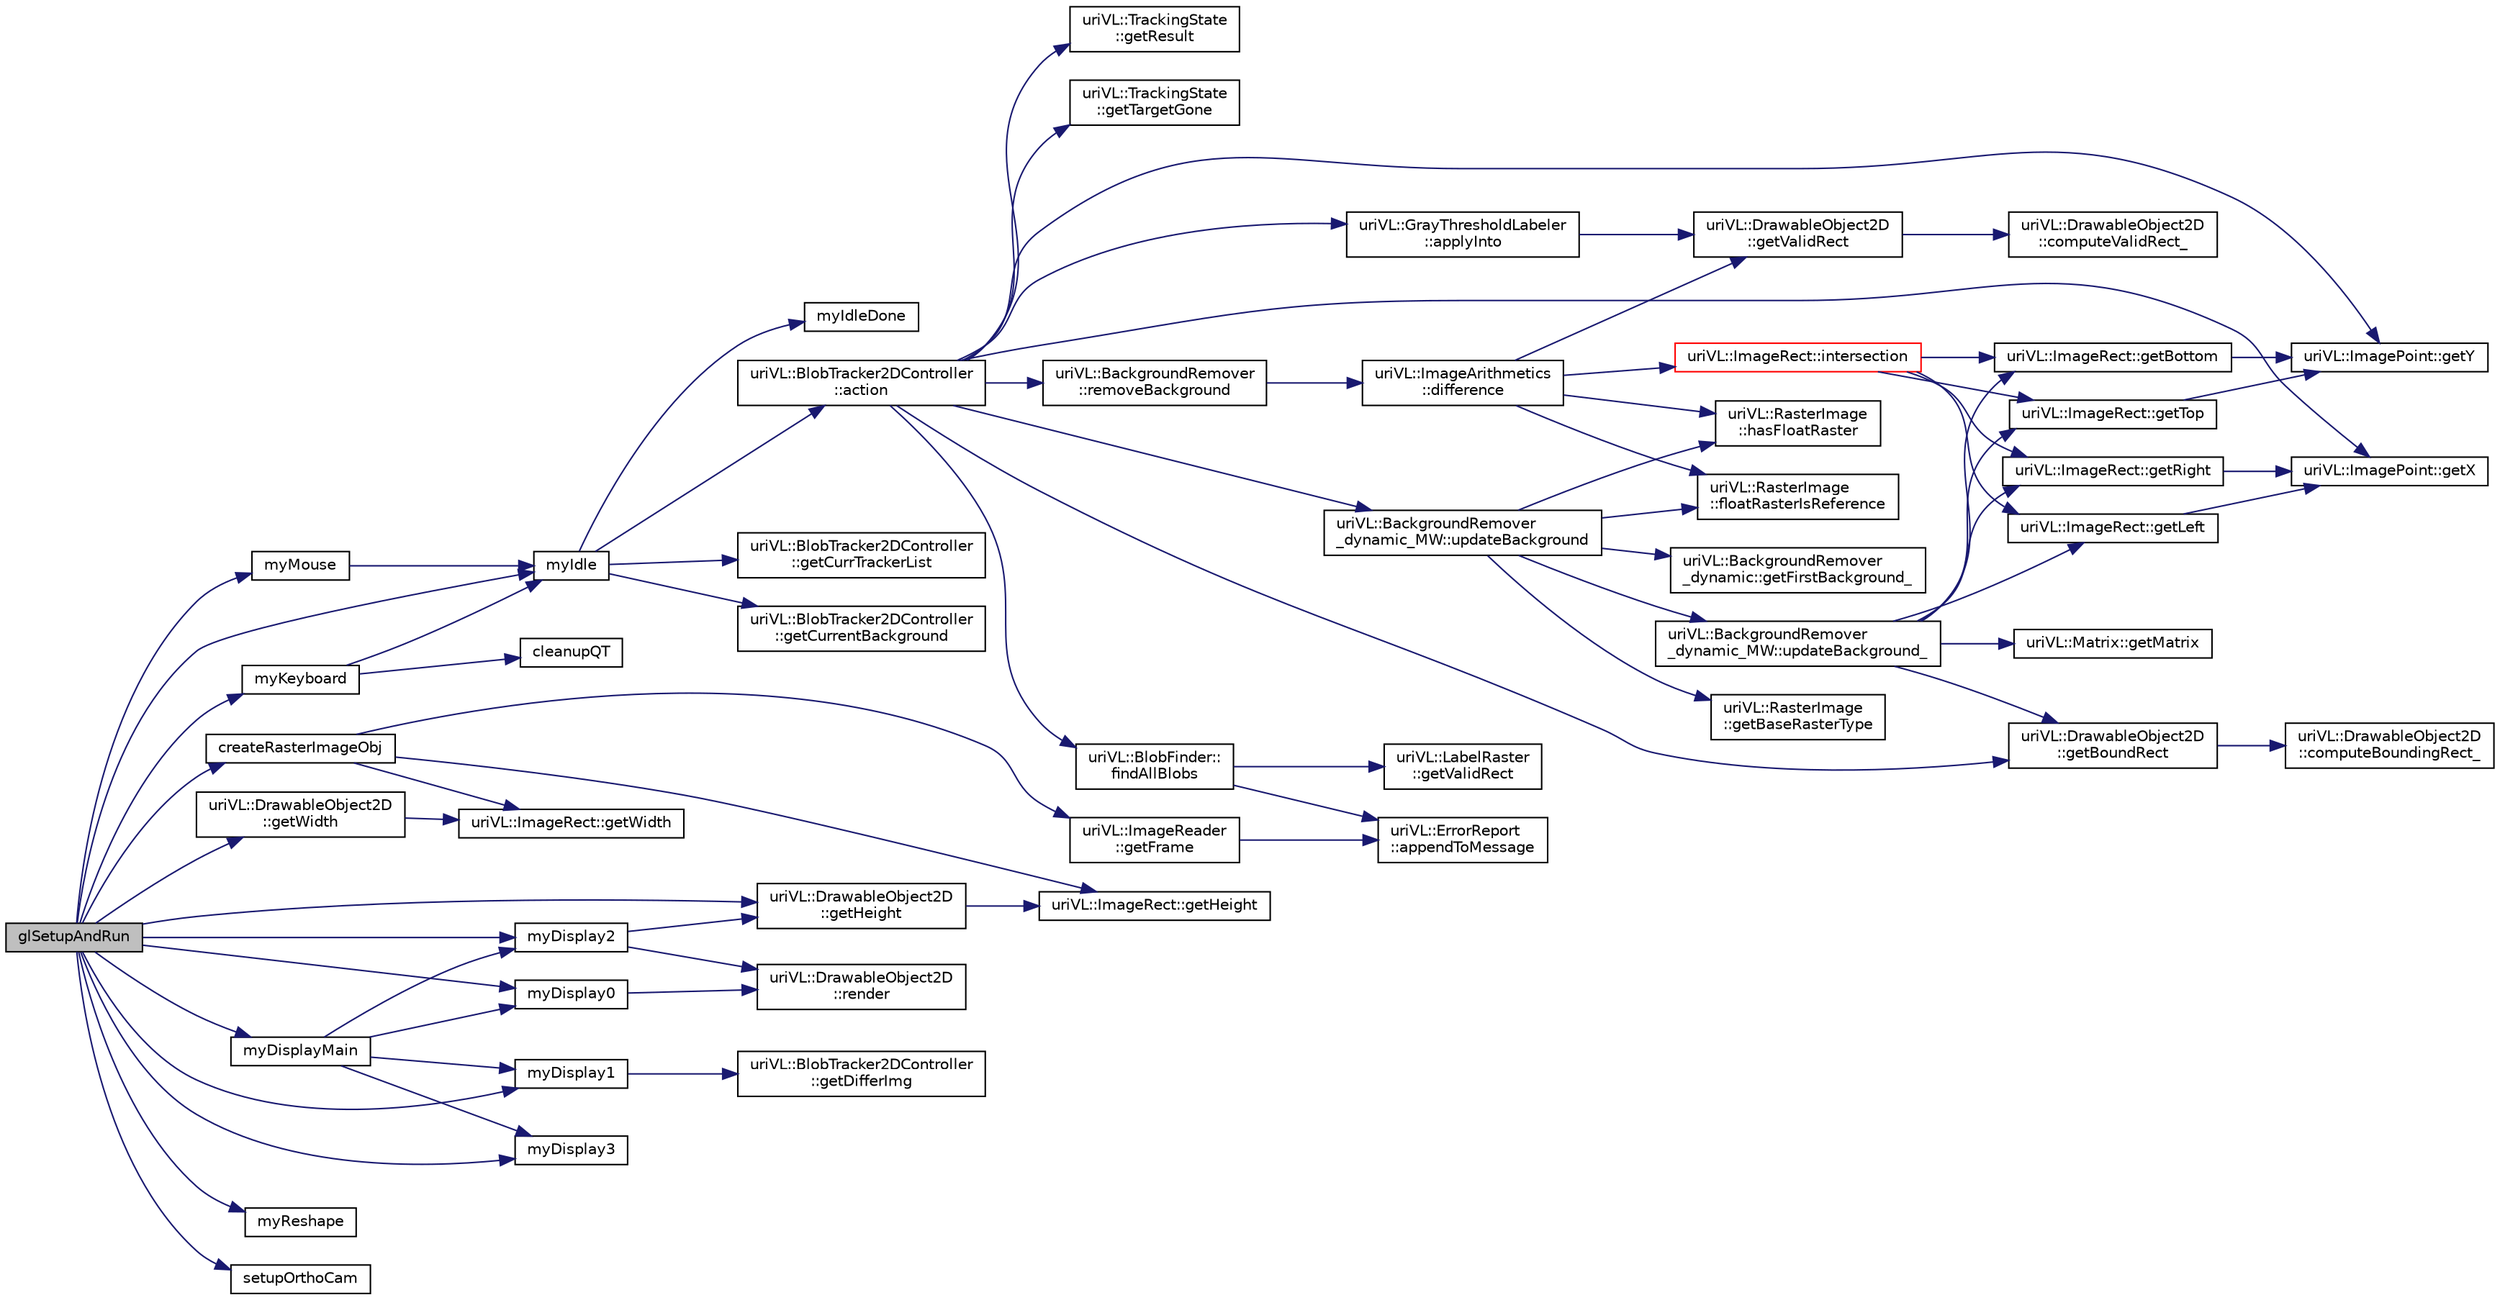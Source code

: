 digraph "glSetupAndRun"
{
  edge [fontname="Helvetica",fontsize="10",labelfontname="Helvetica",labelfontsize="10"];
  node [fontname="Helvetica",fontsize="10",shape=record];
  rankdir="LR";
  Node1 [label="glSetupAndRun",height=0.2,width=0.4,color="black", fillcolor="grey75", style="filled", fontcolor="black"];
  Node1 -> Node2 [color="midnightblue",fontsize="10",style="solid",fontname="Helvetica"];
  Node2 [label="createRasterImageObj",height=0.2,width=0.4,color="black", fillcolor="white", style="filled",URL="$Tracking2DDynamic__main_8cpp.html#ac85cb0ad2757c794788cef3bea1b268e"];
  Node2 -> Node3 [color="midnightblue",fontsize="10",style="solid",fontname="Helvetica"];
  Node3 [label="uriVL::ImageReader\l::getFrame",height=0.2,width=0.4,color="black", fillcolor="white", style="filled",URL="$classuriVL_1_1ImageReader.html#a1b063b6fc4451a0c59547f387085c0e1",tooltip="Get an image frame from the preselected source. "];
  Node3 -> Node4 [color="midnightblue",fontsize="10",style="solid",fontname="Helvetica"];
  Node4 [label="uriVL::ErrorReport\l::appendToMessage",height=0.2,width=0.4,color="black", fillcolor="white", style="filled",URL="$classuriVL_1_1ErrorReport.html#a65100d12091947d1df26c38f48058569",tooltip="Appends a string to the error message. "];
  Node2 -> Node5 [color="midnightblue",fontsize="10",style="solid",fontname="Helvetica"];
  Node5 [label="uriVL::ImageRect::getHeight",height=0.2,width=0.4,color="black", fillcolor="white", style="filled",URL="$classuriVL_1_1ImageRect.html#aa757d85ab5d5230bc0ca53f5960e14f3",tooltip="Returns the height of the rectangle. "];
  Node2 -> Node6 [color="midnightblue",fontsize="10",style="solid",fontname="Helvetica"];
  Node6 [label="uriVL::ImageRect::getWidth",height=0.2,width=0.4,color="black", fillcolor="white", style="filled",URL="$classuriVL_1_1ImageRect.html#a1081dc6f638b33ebf30d0a43d51289ef",tooltip="Returns the width of the rectangle. "];
  Node1 -> Node7 [color="midnightblue",fontsize="10",style="solid",fontname="Helvetica"];
  Node7 [label="uriVL::DrawableObject2D\l::getHeight",height=0.2,width=0.4,color="black", fillcolor="white", style="filled",URL="$classuriVL_1_1DrawableObject2D.html#a0fa48af9667c5a4b53bd2a9bf0eea240",tooltip="Returns the number of rows for the image. "];
  Node7 -> Node5 [color="midnightblue",fontsize="10",style="solid",fontname="Helvetica"];
  Node1 -> Node8 [color="midnightblue",fontsize="10",style="solid",fontname="Helvetica"];
  Node8 [label="uriVL::DrawableObject2D\l::getWidth",height=0.2,width=0.4,color="black", fillcolor="white", style="filled",URL="$classuriVL_1_1DrawableObject2D.html#a01127dbd10a99cdbb7596e48539068c9",tooltip="Returns the number of columns for the image. "];
  Node8 -> Node6 [color="midnightblue",fontsize="10",style="solid",fontname="Helvetica"];
  Node1 -> Node9 [color="midnightblue",fontsize="10",style="solid",fontname="Helvetica"];
  Node9 [label="myDisplay0",height=0.2,width=0.4,color="black", fillcolor="white", style="filled",URL="$Tracking2DDynamic__main_8cpp.html#a203e370232115e0fd93fae4a255d9d7d"];
  Node9 -> Node10 [color="midnightblue",fontsize="10",style="solid",fontname="Helvetica"];
  Node10 [label="uriVL::DrawableObject2D\l::render",height=0.2,width=0.4,color="black", fillcolor="white", style="filled",URL="$classuriVL_1_1DrawableObject2D.html#ac8e503cfade891e7ac2a25467cb7d24a",tooltip="Renders the object at the default depth and (0, 0) location. "];
  Node1 -> Node11 [color="midnightblue",fontsize="10",style="solid",fontname="Helvetica"];
  Node11 [label="myDisplay1",height=0.2,width=0.4,color="black", fillcolor="white", style="filled",URL="$Tracking2DDynamic__main_8cpp.html#a7af0867a250b60f1375c843341bc40b6"];
  Node11 -> Node12 [color="midnightblue",fontsize="10",style="solid",fontname="Helvetica"];
  Node12 [label="uriVL::BlobTracker2DController\l::getDifferImg",height=0.2,width=0.4,color="black", fillcolor="white", style="filled",URL="$classuriVL_1_1BlobTracker2DController.html#a76909f9aac7c35ed01d4603b550bcb4d"];
  Node1 -> Node13 [color="midnightblue",fontsize="10",style="solid",fontname="Helvetica"];
  Node13 [label="myDisplay2",height=0.2,width=0.4,color="black", fillcolor="white", style="filled",URL="$Tracking2DDynamic__main_8cpp.html#a77634c375a18c94063bc5f225fdd2c6b"];
  Node13 -> Node7 [color="midnightblue",fontsize="10",style="solid",fontname="Helvetica"];
  Node13 -> Node10 [color="midnightblue",fontsize="10",style="solid",fontname="Helvetica"];
  Node1 -> Node14 [color="midnightblue",fontsize="10",style="solid",fontname="Helvetica"];
  Node14 [label="myDisplay3",height=0.2,width=0.4,color="black", fillcolor="white", style="filled",URL="$Tracking2DDynamic__main_8cpp.html#aefcbd7b72ee22e422927277f895f0d06"];
  Node1 -> Node15 [color="midnightblue",fontsize="10",style="solid",fontname="Helvetica"];
  Node15 [label="myDisplayMain",height=0.2,width=0.4,color="black", fillcolor="white", style="filled",URL="$Tracking2DDynamic__main_8cpp.html#af86ee6d7809b6842c4e285d141d718a7"];
  Node15 -> Node9 [color="midnightblue",fontsize="10",style="solid",fontname="Helvetica"];
  Node15 -> Node11 [color="midnightblue",fontsize="10",style="solid",fontname="Helvetica"];
  Node15 -> Node13 [color="midnightblue",fontsize="10",style="solid",fontname="Helvetica"];
  Node15 -> Node14 [color="midnightblue",fontsize="10",style="solid",fontname="Helvetica"];
  Node1 -> Node16 [color="midnightblue",fontsize="10",style="solid",fontname="Helvetica"];
  Node16 [label="myIdle",height=0.2,width=0.4,color="black", fillcolor="white", style="filled",URL="$Tracking2DDynamic__main_8cpp.html#a8b6b5874f18eb288af28f2ea8dc37afd"];
  Node16 -> Node17 [color="midnightblue",fontsize="10",style="solid",fontname="Helvetica"];
  Node17 [label="uriVL::BlobTracker2DController\l::action",height=0.2,width=0.4,color="black", fillcolor="white", style="filled",URL="$classuriVL_1_1BlobTracker2DController.html#a81e97f03587a4f08b7aa6a3102153eab",tooltip="Begin control loop find all blobs, (if some one new, send a tracker), update background using dynamic..."];
  Node17 -> Node18 [color="midnightblue",fontsize="10",style="solid",fontname="Helvetica"];
  Node18 [label="uriVL::BackgroundRemover\l::removeBackground",height=0.2,width=0.4,color="black", fillcolor="white", style="filled",URL="$classuriVL_1_1BackgroundRemover.html#abc98112b58d331c8d76f0e57ab96b965",tooltip="Computes the difference between this raster image and the one stored as background (using the default..."];
  Node18 -> Node19 [color="midnightblue",fontsize="10",style="solid",fontname="Helvetica"];
  Node19 [label="uriVL::ImageArithmetics\l::difference",height=0.2,width=0.4,color="black", fillcolor="white", style="filled",URL="$classuriVL_1_1ImageArithmetics.html#ac0e7860adc74aa3a1262f62790e9dbdb",tooltip="Computes the difference between two raster images. "];
  Node19 -> Node20 [color="midnightblue",fontsize="10",style="solid",fontname="Helvetica"];
  Node20 [label="uriVL::ImageRect::intersection",height=0.2,width=0.4,color="red", fillcolor="white", style="filled",URL="$classuriVL_1_1ImageRect.html#a4efe309aec03dcdb3e12ff86a906e6fb",tooltip="Returns the intersection of the two rectangles received as parameters. "];
  Node20 -> Node21 [color="midnightblue",fontsize="10",style="solid",fontname="Helvetica"];
  Node21 [label="uriVL::ImageRect::getLeft",height=0.2,width=0.4,color="black", fillcolor="white", style="filled",URL="$classuriVL_1_1ImageRect.html#a38bd531df6bd6c4892bca1a690feda13",tooltip="Returns the minimum x coordinate of the rectangle. "];
  Node21 -> Node22 [color="midnightblue",fontsize="10",style="solid",fontname="Helvetica"];
  Node22 [label="uriVL::ImagePoint::getX",height=0.2,width=0.4,color="black", fillcolor="white", style="filled",URL="$classuriVL_1_1ImagePoint.html#a4845eb34e164c8dffd9b366cf61f3f5b",tooltip="Returns the point&#39;s x coordinate. "];
  Node20 -> Node23 [color="midnightblue",fontsize="10",style="solid",fontname="Helvetica"];
  Node23 [label="uriVL::ImageRect::getRight",height=0.2,width=0.4,color="black", fillcolor="white", style="filled",URL="$classuriVL_1_1ImageRect.html#a89884bd1866a1b7ffb67d4cc1ec1a052",tooltip="Returns the maximum x coordinate of the rectangle. "];
  Node23 -> Node22 [color="midnightblue",fontsize="10",style="solid",fontname="Helvetica"];
  Node20 -> Node24 [color="midnightblue",fontsize="10",style="solid",fontname="Helvetica"];
  Node24 [label="uriVL::ImageRect::getTop",height=0.2,width=0.4,color="black", fillcolor="white", style="filled",URL="$classuriVL_1_1ImageRect.html#a2715b0a7b291354fd839a95ece0e0aba",tooltip="Returns the minimum y coordinate of the rectangle. "];
  Node24 -> Node25 [color="midnightblue",fontsize="10",style="solid",fontname="Helvetica"];
  Node25 [label="uriVL::ImagePoint::getY",height=0.2,width=0.4,color="black", fillcolor="white", style="filled",URL="$classuriVL_1_1ImagePoint.html#a4edda1ad5b1f3b39db3ac200dfddf016",tooltip="Returns the point&#39;s y coordinate. "];
  Node20 -> Node26 [color="midnightblue",fontsize="10",style="solid",fontname="Helvetica"];
  Node26 [label="uriVL::ImageRect::getBottom",height=0.2,width=0.4,color="black", fillcolor="white", style="filled",URL="$classuriVL_1_1ImageRect.html#acb34c902550ecb25f7fa6ffb620aea71",tooltip="Returns the maximum y coordinate of the rectangle. "];
  Node26 -> Node25 [color="midnightblue",fontsize="10",style="solid",fontname="Helvetica"];
  Node19 -> Node27 [color="midnightblue",fontsize="10",style="solid",fontname="Helvetica"];
  Node27 [label="uriVL::DrawableObject2D\l::getValidRect",height=0.2,width=0.4,color="black", fillcolor="white", style="filled",URL="$classuriVL_1_1DrawableObject2D.html#ad654c2c5da02b3b20298c3eef4153874",tooltip="Returns the object&#39;s valid data rectangle. "];
  Node27 -> Node28 [color="midnightblue",fontsize="10",style="solid",fontname="Helvetica"];
  Node28 [label="uriVL::DrawableObject2D\l::computeValidRect_",height=0.2,width=0.4,color="black", fillcolor="white", style="filled",URL="$classuriVL_1_1DrawableObject2D.html#a9eb135fd212d80a8fbc3caa7e242d9dd",tooltip="Calculates the object&#39;s valid box. "];
  Node19 -> Node29 [color="midnightblue",fontsize="10",style="solid",fontname="Helvetica"];
  Node29 [label="uriVL::RasterImage\l::hasFloatRaster",height=0.2,width=0.4,color="black", fillcolor="white", style="filled",URL="$classuriVL_1_1RasterImage.html#a406019c6e34b2e8c3d81a72769723d98",tooltip="Indicates whether or not the raster image stores a float raster (eg this would be true for a Raster_I..."];
  Node19 -> Node30 [color="midnightblue",fontsize="10",style="solid",fontname="Helvetica"];
  Node30 [label="uriVL::RasterImage\l::floatRasterIsReference",height=0.2,width=0.4,color="black", fillcolor="white", style="filled",URL="$classuriVL_1_1RasterImage.html#a1b4d9b5005f06201335b9060fe31625e",tooltip="Indicates whether or not the float raster (for a raster that does have a float raster, eg Raster_Image_gray_F stores the reference values for the raster image. "];
  Node17 -> Node31 [color="midnightblue",fontsize="10",style="solid",fontname="Helvetica"];
  Node31 [label="uriVL::GrayThresholdLabeler\l::applyInto",height=0.2,width=0.4,color="black", fillcolor="white", style="filled",URL="$classuriVL_1_1GrayThresholdLabeler.html#a8a07a2f9967f3552bf508280a251eb57",tooltip="Applies this operator to an image, returns the result as a LabelRaster. "];
  Node31 -> Node27 [color="midnightblue",fontsize="10",style="solid",fontname="Helvetica"];
  Node17 -> Node32 [color="midnightblue",fontsize="10",style="solid",fontname="Helvetica"];
  Node32 [label="uriVL::BlobFinder::\lfindAllBlobs",height=0.2,width=0.4,color="black", fillcolor="white", style="filled",URL="$classuriVL_1_1BlobFinder.html#a7404aa90e173beb8b83136ba46485db7",tooltip="Detect all the blobs in the input label raster from a list of target indices. "];
  Node32 -> Node33 [color="midnightblue",fontsize="10",style="solid",fontname="Helvetica"];
  Node33 [label="uriVL::LabelRaster\l::getValidRect",height=0.2,width=0.4,color="black", fillcolor="white", style="filled",URL="$classuriVL_1_1LabelRaster.html#af9c034eafd1e2c27e80a4143aa2f22d3",tooltip="Returns the label raster&#39;s valid data rectangle. "];
  Node32 -> Node4 [color="midnightblue",fontsize="10",style="solid",fontname="Helvetica"];
  Node17 -> Node22 [color="midnightblue",fontsize="10",style="solid",fontname="Helvetica"];
  Node17 -> Node25 [color="midnightblue",fontsize="10",style="solid",fontname="Helvetica"];
  Node17 -> Node34 [color="midnightblue",fontsize="10",style="solid",fontname="Helvetica"];
  Node34 [label="uriVL::BackgroundRemover\l_dynamic_MW::updateBackground",height=0.2,width=0.4,color="black", fillcolor="white", style="filled",URL="$classuriVL_1_1BackgroundRemover__dynamic__MW.html#afe37e960fc4cd27da43e98ad0bdf56c4",tooltip="Overloaded func Update background_. "];
  Node34 -> Node35 [color="midnightblue",fontsize="10",style="solid",fontname="Helvetica"];
  Node35 [label="uriVL::RasterImage\l::getBaseRasterType",height=0.2,width=0.4,color="black", fillcolor="white", style="filled",URL="$classuriVL_1_1RasterImage.html#a68815937f6a787e4541a33b108198baf",tooltip="Returns the image&#39;s base raster type. "];
  Node34 -> Node36 [color="midnightblue",fontsize="10",style="solid",fontname="Helvetica"];
  Node36 [label="uriVL::BackgroundRemover\l_dynamic::getFirstBackground_",height=0.2,width=0.4,color="black", fillcolor="white", style="filled",URL="$classuriVL_1_1BackgroundRemover__dynamic.html#a945cbfd6daaab3fe01482cd639553333",tooltip="Returns a pointer to the first background image. "];
  Node34 -> Node29 [color="midnightblue",fontsize="10",style="solid",fontname="Helvetica"];
  Node34 -> Node30 [color="midnightblue",fontsize="10",style="solid",fontname="Helvetica"];
  Node34 -> Node37 [color="midnightblue",fontsize="10",style="solid",fontname="Helvetica"];
  Node37 [label="uriVL::BackgroundRemover\l_dynamic_MW::updateBackground_",height=0.2,width=0.4,color="black", fillcolor="white", style="filled",URL="$classuriVL_1_1BackgroundRemover__dynamic__MW.html#a7fc40b83d3b0d688da8629745be09abe",tooltip="Overloaded func Update background_. "];
  Node37 -> Node38 [color="midnightblue",fontsize="10",style="solid",fontname="Helvetica"];
  Node38 [label="uriVL::DrawableObject2D\l::getBoundRect",height=0.2,width=0.4,color="black", fillcolor="white", style="filled",URL="$classuriVL_1_1DrawableObject2D.html#a1d910add62acd9ad51986f3502a721de",tooltip="Returns the object&#39;s bounding rectangle. "];
  Node38 -> Node39 [color="midnightblue",fontsize="10",style="solid",fontname="Helvetica"];
  Node39 [label="uriVL::DrawableObject2D\l::computeBoundingRect_",height=0.2,width=0.4,color="black", fillcolor="white", style="filled",URL="$classuriVL_1_1DrawableObject2D.html#a569f0abdc2b5f708543cee537b9809ff",tooltip="Calculates the object&#39;s bounding rect. "];
  Node37 -> Node24 [color="midnightblue",fontsize="10",style="solid",fontname="Helvetica"];
  Node37 -> Node26 [color="midnightblue",fontsize="10",style="solid",fontname="Helvetica"];
  Node37 -> Node21 [color="midnightblue",fontsize="10",style="solid",fontname="Helvetica"];
  Node37 -> Node23 [color="midnightblue",fontsize="10",style="solid",fontname="Helvetica"];
  Node37 -> Node40 [color="midnightblue",fontsize="10",style="solid",fontname="Helvetica"];
  Node40 [label="uriVL::Matrix::getMatrix",height=0.2,width=0.4,color="black", fillcolor="white", style="filled",URL="$classuriVL_1_1Matrix.html#a29c91cadbe9ad1e2ec93d51711348f77",tooltip="Returns a read-only pointer to the matrix data. "];
  Node17 -> Node41 [color="midnightblue",fontsize="10",style="solid",fontname="Helvetica"];
  Node41 [label="uriVL::TrackingState\l::getResult",height=0.2,width=0.4,color="black", fillcolor="white", style="filled",URL="$classuriVL_1_1TrackingState.html#aa986de53ff9f85abf44c692b0b06e48a",tooltip="get tracking result "];
  Node17 -> Node42 [color="midnightblue",fontsize="10",style="solid",fontname="Helvetica"];
  Node42 [label="uriVL::TrackingState\l::getTargetGone",height=0.2,width=0.4,color="black", fillcolor="white", style="filled",URL="$classuriVL_1_1TrackingState.html#ad70ca3d2a618daa8dd552009f4abb745",tooltip="get targetGone_ "];
  Node17 -> Node38 [color="midnightblue",fontsize="10",style="solid",fontname="Helvetica"];
  Node16 -> Node43 [color="midnightblue",fontsize="10",style="solid",fontname="Helvetica"];
  Node43 [label="uriVL::BlobTracker2DController\l::getCurrTrackerList",height=0.2,width=0.4,color="black", fillcolor="white", style="filled",URL="$classuriVL_1_1BlobTracker2DController.html#a9633c9814bf829b33348371b478e1deb",tooltip="Get current BlobTracker2DList. "];
  Node16 -> Node44 [color="midnightblue",fontsize="10",style="solid",fontname="Helvetica"];
  Node44 [label="uriVL::BlobTracker2DController\l::getCurrentBackground",height=0.2,width=0.4,color="black", fillcolor="white", style="filled",URL="$classuriVL_1_1BlobTracker2DController.html#a35cc1951bdd4b597ec52429b4a6de92b"];
  Node16 -> Node45 [color="midnightblue",fontsize="10",style="solid",fontname="Helvetica"];
  Node45 [label="myIdleDone",height=0.2,width=0.4,color="black", fillcolor="white", style="filled",URL="$Tracking2DDynamic__main_8cpp.html#aecb76b76a1aa99390ebe7615612927dd"];
  Node1 -> Node46 [color="midnightblue",fontsize="10",style="solid",fontname="Helvetica"];
  Node46 [label="myKeyboard",height=0.2,width=0.4,color="black", fillcolor="white", style="filled",URL="$Tracking2DDynamic__main_8cpp.html#a2380242ef771b5a0d59cce4a680dc9df"];
  Node46 -> Node47 [color="midnightblue",fontsize="10",style="solid",fontname="Helvetica"];
  Node47 [label="cleanupQT",height=0.2,width=0.4,color="black", fillcolor="white", style="filled",URL="$Tracking2DDynamic__main_8cpp.html#aacd0165f2c23bad146febb560c1b2c9c"];
  Node46 -> Node16 [color="midnightblue",fontsize="10",style="solid",fontname="Helvetica"];
  Node1 -> Node48 [color="midnightblue",fontsize="10",style="solid",fontname="Helvetica"];
  Node48 [label="myMouse",height=0.2,width=0.4,color="black", fillcolor="white", style="filled",URL="$Tracking2DDynamic__main_8cpp.html#a9bc4be0bf730d5bb02788a3969a9cdfa"];
  Node48 -> Node16 [color="midnightblue",fontsize="10",style="solid",fontname="Helvetica"];
  Node1 -> Node49 [color="midnightblue",fontsize="10",style="solid",fontname="Helvetica"];
  Node49 [label="myReshape",height=0.2,width=0.4,color="black", fillcolor="white", style="filled",URL="$Tracking2DDynamic__main_8cpp.html#ae659bda7aa3ae9f52f7fed05f3c900fb"];
  Node1 -> Node50 [color="midnightblue",fontsize="10",style="solid",fontname="Helvetica"];
  Node50 [label="setupOrthoCam",height=0.2,width=0.4,color="black", fillcolor="white", style="filled",URL="$Tracking2DDynamic__main_8cpp.html#a63754419aeda022dcd6db14eaddd530f"];
}

